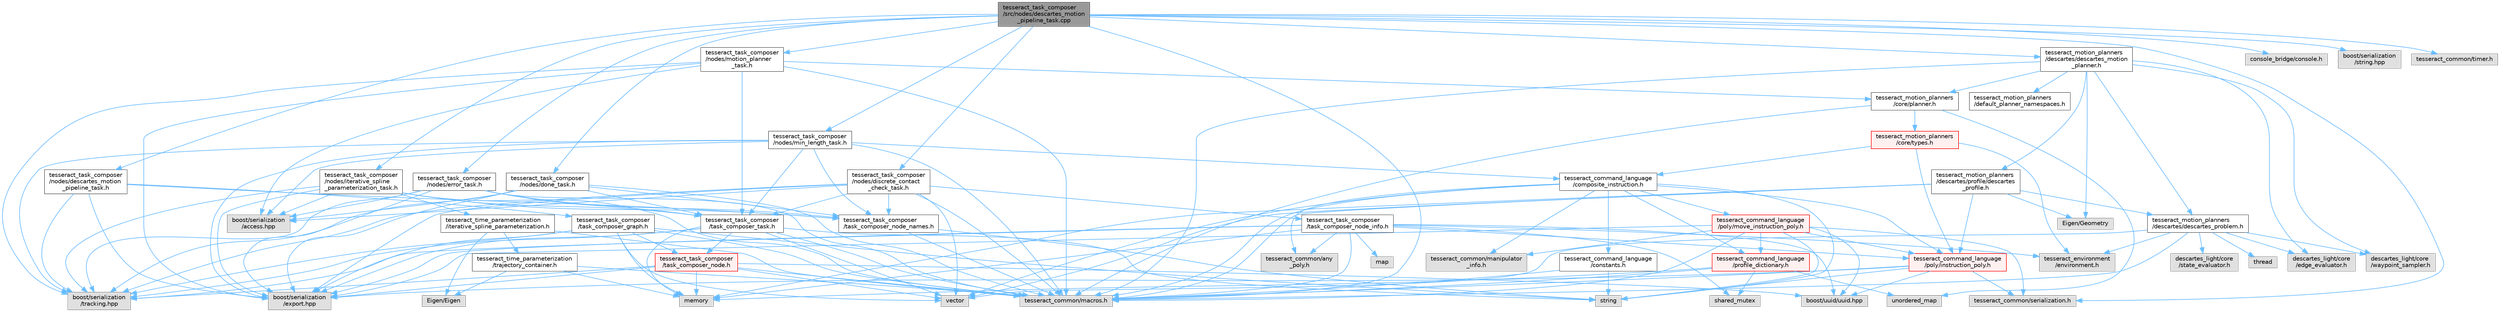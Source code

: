 digraph "tesseract_task_composer/src/nodes/descartes_motion_pipeline_task.cpp"
{
 // LATEX_PDF_SIZE
  bgcolor="transparent";
  edge [fontname=Helvetica,fontsize=10,labelfontname=Helvetica,labelfontsize=10];
  node [fontname=Helvetica,fontsize=10,shape=box,height=0.2,width=0.4];
  Node1 [label="tesseract_task_composer\l/src/nodes/descartes_motion\l_pipeline_task.cpp",height=0.2,width=0.4,color="gray40", fillcolor="grey60", style="filled", fontcolor="black",tooltip=" "];
  Node1 -> Node2 [color="steelblue1",style="solid"];
  Node2 [label="tesseract_common/macros.h",height=0.2,width=0.4,color="grey60", fillcolor="#E0E0E0", style="filled",tooltip=" "];
  Node1 -> Node3 [color="steelblue1",style="solid"];
  Node3 [label="console_bridge/console.h",height=0.2,width=0.4,color="grey60", fillcolor="#E0E0E0", style="filled",tooltip=" "];
  Node1 -> Node4 [color="steelblue1",style="solid"];
  Node4 [label="boost/serialization\l/string.hpp",height=0.2,width=0.4,color="grey60", fillcolor="#E0E0E0", style="filled",tooltip=" "];
  Node1 -> Node5 [color="steelblue1",style="solid"];
  Node5 [label="tesseract_common/timer.h",height=0.2,width=0.4,color="grey60", fillcolor="#E0E0E0", style="filled",tooltip=" "];
  Node1 -> Node6 [color="steelblue1",style="solid"];
  Node6 [label="tesseract_task_composer\l/nodes/descartes_motion\l_pipeline_task.h",height=0.2,width=0.4,color="grey40", fillcolor="white", style="filled",URL="$d4/d01/descartes__motion__pipeline__task_8h.html",tooltip=" "];
  Node6 -> Node7 [color="steelblue1",style="solid"];
  Node7 [label="tesseract_task_composer\l/task_composer_graph.h",height=0.2,width=0.4,color="grey40", fillcolor="white", style="filled",URL="$d4/d58/task__composer__graph_8h.html",tooltip="A task graph."];
  Node7 -> Node2 [color="steelblue1",style="solid"];
  Node7 -> Node8 [color="steelblue1",style="solid"];
  Node8 [label="string",height=0.2,width=0.4,color="grey60", fillcolor="#E0E0E0", style="filled",tooltip=" "];
  Node7 -> Node9 [color="steelblue1",style="solid"];
  Node9 [label="vector",height=0.2,width=0.4,color="grey60", fillcolor="#E0E0E0", style="filled",tooltip=" "];
  Node7 -> Node10 [color="steelblue1",style="solid"];
  Node10 [label="memory",height=0.2,width=0.4,color="grey60", fillcolor="#E0E0E0", style="filled",tooltip=" "];
  Node7 -> Node11 [color="steelblue1",style="solid"];
  Node11 [label="tesseract_task_composer\l/task_composer_node.h",height=0.2,width=0.4,color="red", fillcolor="#FFF0F0", style="filled",URL="$da/dbe/task__composer__node_8h.html",tooltip="A node in the pipeline."];
  Node11 -> Node2 [color="steelblue1",style="solid"];
  Node11 -> Node10 [color="steelblue1",style="solid"];
  Node11 -> Node9 [color="steelblue1",style="solid"];
  Node11 -> Node12 [color="steelblue1",style="solid"];
  Node12 [label="boost/uuid/uuid.hpp",height=0.2,width=0.4,color="grey60", fillcolor="#E0E0E0", style="filled",tooltip=" "];
  Node11 -> Node24 [color="steelblue1",style="solid"];
  Node24 [label="boost/serialization\l/export.hpp",height=0.2,width=0.4,color="grey60", fillcolor="#E0E0E0", style="filled",tooltip=" "];
  Node11 -> Node25 [color="steelblue1",style="solid"];
  Node25 [label="boost/serialization\l/tracking.hpp",height=0.2,width=0.4,color="grey60", fillcolor="#E0E0E0", style="filled",tooltip=" "];
  Node7 -> Node24 [color="steelblue1",style="solid"];
  Node7 -> Node25 [color="steelblue1",style="solid"];
  Node6 -> Node36 [color="steelblue1",style="solid"];
  Node36 [label="tesseract_task_composer\l/task_composer_node_names.h",height=0.2,width=0.4,color="grey40", fillcolor="white", style="filled",URL="$d3/da7/task__composer__node__names_8h.html",tooltip="Contains default node names."];
  Node36 -> Node2 [color="steelblue1",style="solid"];
  Node36 -> Node8 [color="steelblue1",style="solid"];
  Node6 -> Node24 [color="steelblue1",style="solid"];
  Node6 -> Node25 [color="steelblue1",style="solid"];
  Node1 -> Node37 [color="steelblue1",style="solid"];
  Node37 [label="tesseract_task_composer\l/nodes/motion_planner\l_task.h",height=0.2,width=0.4,color="grey40", fillcolor="white", style="filled",URL="$db/dd9/motion__planner__task_8h.html",tooltip="Task Composer motion planner task."];
  Node37 -> Node2 [color="steelblue1",style="solid"];
  Node37 -> Node38 [color="steelblue1",style="solid"];
  Node38 [label="boost/serialization\l/access.hpp",height=0.2,width=0.4,color="grey60", fillcolor="#E0E0E0", style="filled",tooltip=" "];
  Node37 -> Node39 [color="steelblue1",style="solid"];
  Node39 [label="tesseract_task_composer\l/task_composer_task.h",height=0.2,width=0.4,color="grey40", fillcolor="white", style="filled",URL="$da/d71/task__composer__task_8h.html",tooltip="A task in the pipeline."];
  Node39 -> Node2 [color="steelblue1",style="solid"];
  Node39 -> Node8 [color="steelblue1",style="solid"];
  Node39 -> Node9 [color="steelblue1",style="solid"];
  Node39 -> Node10 [color="steelblue1",style="solid"];
  Node39 -> Node11 [color="steelblue1",style="solid"];
  Node39 -> Node24 [color="steelblue1",style="solid"];
  Node39 -> Node25 [color="steelblue1",style="solid"];
  Node37 -> Node40 [color="steelblue1",style="solid"];
  Node40 [label="tesseract_motion_planners\l/core/planner.h",height=0.2,width=0.4,color="grey40", fillcolor="white", style="filled",URL="$d7/d8c/planner_8h.html",tooltip="Planner Interface Class."];
  Node40 -> Node2 [color="steelblue1",style="solid"];
  Node40 -> Node19 [color="steelblue1",style="solid"];
  Node19 [label="unordered_map",height=0.2,width=0.4,color="grey60", fillcolor="#E0E0E0", style="filled",tooltip=" "];
  Node40 -> Node41 [color="steelblue1",style="solid"];
  Node41 [label="tesseract_motion_planners\l/core/types.h",height=0.2,width=0.4,color="red", fillcolor="#FFF0F0", style="filled",URL="$d1/d6d/tesseract__motion__planners_2core_2include_2tesseract__motion__planners_2core_2types_8h.html",tooltip=" "];
  Node41 -> Node28 [color="steelblue1",style="solid"];
  Node28 [label="tesseract_environment\l/environment.h",height=0.2,width=0.4,color="grey60", fillcolor="#E0E0E0", style="filled",tooltip=" "];
  Node41 -> Node29 [color="steelblue1",style="solid"];
  Node29 [label="tesseract_command_language\l/poly/instruction_poly.h",height=0.2,width=0.4,color="red", fillcolor="#FFF0F0", style="filled",URL="$d1/db1/instruction__poly_8h.html",tooltip=" "];
  Node29 -> Node2 [color="steelblue1",style="solid"];
  Node29 -> Node8 [color="steelblue1",style="solid"];
  Node29 -> Node24 [color="steelblue1",style="solid"];
  Node29 -> Node12 [color="steelblue1",style="solid"];
  Node29 -> Node33 [color="steelblue1",style="solid"];
  Node33 [label="tesseract_common/serialization.h",height=0.2,width=0.4,color="grey60", fillcolor="#E0E0E0", style="filled",tooltip=" "];
  Node41 -> Node43 [color="steelblue1",style="solid"];
  Node43 [label="tesseract_command_language\l/composite_instruction.h",height=0.2,width=0.4,color="grey40", fillcolor="white", style="filled",URL="$d5/df7/composite__instruction_8h.html",tooltip=" "];
  Node43 -> Node2 [color="steelblue1",style="solid"];
  Node43 -> Node9 [color="steelblue1",style="solid"];
  Node43 -> Node8 [color="steelblue1",style="solid"];
  Node43 -> Node29 [color="steelblue1",style="solid"];
  Node43 -> Node44 [color="steelblue1",style="solid"];
  Node44 [label="tesseract_command_language\l/poly/move_instruction_poly.h",height=0.2,width=0.4,color="red", fillcolor="#FFF0F0", style="filled",URL="$dc/df1/move__instruction__poly_8h.html",tooltip="The move instruction interface."];
  Node44 -> Node2 [color="steelblue1",style="solid"];
  Node44 -> Node8 [color="steelblue1",style="solid"];
  Node44 -> Node24 [color="steelblue1",style="solid"];
  Node44 -> Node12 [color="steelblue1",style="solid"];
  Node44 -> Node29 [color="steelblue1",style="solid"];
  Node44 -> Node15 [color="steelblue1",style="solid"];
  Node15 [label="tesseract_command_language\l/profile_dictionary.h",height=0.2,width=0.4,color="red", fillcolor="#FFF0F0", style="filled",URL="$dd/dd6/profile__dictionary_8h.html",tooltip="This is a profile dictionary for storing all profiles."];
  Node15 -> Node2 [color="steelblue1",style="solid"];
  Node15 -> Node19 [color="steelblue1",style="solid"];
  Node15 -> Node10 [color="steelblue1",style="solid"];
  Node15 -> Node21 [color="steelblue1",style="solid"];
  Node21 [label="shared_mutex",height=0.2,width=0.4,color="grey60", fillcolor="#E0E0E0", style="filled",tooltip=" "];
  Node44 -> Node49 [color="steelblue1",style="solid"];
  Node49 [label="tesseract_common/manipulator\l_info.h",height=0.2,width=0.4,color="grey60", fillcolor="#E0E0E0", style="filled",tooltip=" "];
  Node44 -> Node33 [color="steelblue1",style="solid"];
  Node43 -> Node50 [color="steelblue1",style="solid"];
  Node50 [label="tesseract_command_language\l/constants.h",height=0.2,width=0.4,color="grey40", fillcolor="white", style="filled",URL="$d2/d6f/constants_8h.html",tooltip="Containst Tesseract Command Language constants."];
  Node50 -> Node2 [color="steelblue1",style="solid"];
  Node50 -> Node8 [color="steelblue1",style="solid"];
  Node43 -> Node15 [color="steelblue1",style="solid"];
  Node43 -> Node49 [color="steelblue1",style="solid"];
  Node43 -> Node23 [color="steelblue1",style="solid"];
  Node23 [label="tesseract_common/any\l_poly.h",height=0.2,width=0.4,color="grey60", fillcolor="#E0E0E0", style="filled",tooltip=" "];
  Node37 -> Node24 [color="steelblue1",style="solid"];
  Node37 -> Node25 [color="steelblue1",style="solid"];
  Node1 -> Node51 [color="steelblue1",style="solid"];
  Node51 [label="tesseract_task_composer\l/nodes/min_length_task.h",height=0.2,width=0.4,color="grey40", fillcolor="white", style="filled",URL="$d3/d6c/min__length__task_8h.html",tooltip="Task for processing the seed so it meets a minimum length. Planners like trajopt need at least 10 sta..."];
  Node51 -> Node2 [color="steelblue1",style="solid"];
  Node51 -> Node38 [color="steelblue1",style="solid"];
  Node51 -> Node39 [color="steelblue1",style="solid"];
  Node51 -> Node36 [color="steelblue1",style="solid"];
  Node51 -> Node43 [color="steelblue1",style="solid"];
  Node51 -> Node24 [color="steelblue1",style="solid"];
  Node51 -> Node25 [color="steelblue1",style="solid"];
  Node1 -> Node52 [color="steelblue1",style="solid"];
  Node52 [label="tesseract_task_composer\l/nodes/discrete_contact\l_check_task.h",height=0.2,width=0.4,color="grey40", fillcolor="white", style="filled",URL="$d1/d26/discrete__contact__check__task_8h.html",tooltip="Discrete Collision check trajectory task."];
  Node52 -> Node2 [color="steelblue1",style="solid"];
  Node52 -> Node38 [color="steelblue1",style="solid"];
  Node52 -> Node9 [color="steelblue1",style="solid"];
  Node52 -> Node39 [color="steelblue1",style="solid"];
  Node52 -> Node26 [color="steelblue1",style="solid"];
  Node26 [label="tesseract_task_composer\l/task_composer_node_info.h",height=0.2,width=0.4,color="grey40", fillcolor="white", style="filled",URL="$d7/d2c/task__composer__node__info_8h.html",tooltip="Task composer node info."];
  Node26 -> Node2 [color="steelblue1",style="solid"];
  Node26 -> Node10 [color="steelblue1",style="solid"];
  Node26 -> Node21 [color="steelblue1",style="solid"];
  Node26 -> Node27 [color="steelblue1",style="solid"];
  Node27 [label="map",height=0.2,width=0.4,color="grey60", fillcolor="#E0E0E0", style="filled",tooltip=" "];
  Node26 -> Node12 [color="steelblue1",style="solid"];
  Node26 -> Node28 [color="steelblue1",style="solid"];
  Node26 -> Node29 [color="steelblue1",style="solid"];
  Node26 -> Node23 [color="steelblue1",style="solid"];
  Node26 -> Node24 [color="steelblue1",style="solid"];
  Node26 -> Node25 [color="steelblue1",style="solid"];
  Node52 -> Node36 [color="steelblue1",style="solid"];
  Node52 -> Node24 [color="steelblue1",style="solid"];
  Node52 -> Node25 [color="steelblue1",style="solid"];
  Node1 -> Node53 [color="steelblue1",style="solid"];
  Node53 [label="tesseract_task_composer\l/nodes/iterative_spline\l_parameterization_task.h",height=0.2,width=0.4,color="grey40", fillcolor="white", style="filled",URL="$d3/db1/iterative__spline__parameterization__task_8h.html",tooltip="Perform iterative spline time parameterization."];
  Node53 -> Node2 [color="steelblue1",style="solid"];
  Node53 -> Node38 [color="steelblue1",style="solid"];
  Node53 -> Node39 [color="steelblue1",style="solid"];
  Node53 -> Node36 [color="steelblue1",style="solid"];
  Node53 -> Node54 [color="steelblue1",style="solid"];
  Node54 [label="tesseract_time_parameterization\l/iterative_spline_parameterization.h",height=0.2,width=0.4,color="grey40", fillcolor="white", style="filled",URL="$d3/d2c/iterative__spline__parameterization_8h.html",tooltip=" "];
  Node54 -> Node2 [color="steelblue1",style="solid"];
  Node54 -> Node55 [color="steelblue1",style="solid"];
  Node55 [label="Eigen/Eigen",height=0.2,width=0.4,color="grey60", fillcolor="#E0E0E0", style="filled",tooltip=" "];
  Node54 -> Node56 [color="steelblue1",style="solid"];
  Node56 [label="tesseract_time_parameterization\l/trajectory_container.h",height=0.2,width=0.4,color="grey40", fillcolor="white", style="filled",URL="$d5/de8/trajectory__container_8h.html",tooltip="Creates an interface for contaning different trajectory data structures."];
  Node56 -> Node2 [color="steelblue1",style="solid"];
  Node56 -> Node55 [color="steelblue1",style="solid"];
  Node56 -> Node10 [color="steelblue1",style="solid"];
  Node53 -> Node24 [color="steelblue1",style="solid"];
  Node53 -> Node25 [color="steelblue1",style="solid"];
  Node1 -> Node57 [color="steelblue1",style="solid"];
  Node57 [label="tesseract_task_composer\l/nodes/done_task.h",height=0.2,width=0.4,color="grey40", fillcolor="white", style="filled",URL="$d5/d86/done__task_8h.html",tooltip=" "];
  Node57 -> Node2 [color="steelblue1",style="solid"];
  Node57 -> Node38 [color="steelblue1",style="solid"];
  Node57 -> Node39 [color="steelblue1",style="solid"];
  Node57 -> Node36 [color="steelblue1",style="solid"];
  Node57 -> Node24 [color="steelblue1",style="solid"];
  Node57 -> Node25 [color="steelblue1",style="solid"];
  Node1 -> Node58 [color="steelblue1",style="solid"];
  Node58 [label="tesseract_task_composer\l/nodes/error_task.h",height=0.2,width=0.4,color="grey40", fillcolor="white", style="filled",URL="$d4/d4c/error__task_8h.html",tooltip=" "];
  Node58 -> Node2 [color="steelblue1",style="solid"];
  Node58 -> Node38 [color="steelblue1",style="solid"];
  Node58 -> Node39 [color="steelblue1",style="solid"];
  Node58 -> Node36 [color="steelblue1",style="solid"];
  Node58 -> Node24 [color="steelblue1",style="solid"];
  Node58 -> Node25 [color="steelblue1",style="solid"];
  Node1 -> Node59 [color="steelblue1",style="solid"];
  Node59 [label="tesseract_motion_planners\l/descartes/descartes_motion\l_planner.h",height=0.2,width=0.4,color="grey40", fillcolor="white", style="filled",URL="$d4/dd8/descartes__motion__planner_8h.html",tooltip=" "];
  Node59 -> Node2 [color="steelblue1",style="solid"];
  Node59 -> Node60 [color="steelblue1",style="solid"];
  Node60 [label="descartes_light/core\l/edge_evaluator.h",height=0.2,width=0.4,color="grey60", fillcolor="#E0E0E0", style="filled",tooltip=" "];
  Node59 -> Node61 [color="steelblue1",style="solid"];
  Node61 [label="descartes_light/core\l/waypoint_sampler.h",height=0.2,width=0.4,color="grey60", fillcolor="#E0E0E0", style="filled",tooltip=" "];
  Node59 -> Node62 [color="steelblue1",style="solid"];
  Node62 [label="Eigen/Geometry",height=0.2,width=0.4,color="grey60", fillcolor="#E0E0E0", style="filled",tooltip=" "];
  Node59 -> Node63 [color="steelblue1",style="solid"];
  Node63 [label="tesseract_motion_planners\l/default_planner_namespaces.h",height=0.2,width=0.4,color="grey40", fillcolor="white", style="filled",URL="$de/d3a/default__planner__namespaces_8h.html",tooltip="A collection of motion planner profile namespaces."];
  Node59 -> Node40 [color="steelblue1",style="solid"];
  Node59 -> Node64 [color="steelblue1",style="solid"];
  Node64 [label="tesseract_motion_planners\l/descartes/descartes_problem.h",height=0.2,width=0.4,color="grey40", fillcolor="white", style="filled",URL="$d0/d7d/descartes__problem_8h.html",tooltip=" "];
  Node64 -> Node2 [color="steelblue1",style="solid"];
  Node64 -> Node60 [color="steelblue1",style="solid"];
  Node64 -> Node65 [color="steelblue1",style="solid"];
  Node65 [label="descartes_light/core\l/state_evaluator.h",height=0.2,width=0.4,color="grey60", fillcolor="#E0E0E0", style="filled",tooltip=" "];
  Node64 -> Node61 [color="steelblue1",style="solid"];
  Node64 -> Node66 [color="steelblue1",style="solid"];
  Node66 [label="thread",height=0.2,width=0.4,color="grey60", fillcolor="#E0E0E0", style="filled",tooltip=" "];
  Node64 -> Node9 [color="steelblue1",style="solid"];
  Node64 -> Node28 [color="steelblue1",style="solid"];
  Node59 -> Node67 [color="steelblue1",style="solid"];
  Node67 [label="tesseract_motion_planners\l/descartes/profile/descartes\l_profile.h",height=0.2,width=0.4,color="grey40", fillcolor="white", style="filled",URL="$dd/db6/descartes__profile_8h.html",tooltip=" "];
  Node67 -> Node2 [color="steelblue1",style="solid"];
  Node67 -> Node9 [color="steelblue1",style="solid"];
  Node67 -> Node10 [color="steelblue1",style="solid"];
  Node67 -> Node62 [color="steelblue1",style="solid"];
  Node67 -> Node29 [color="steelblue1",style="solid"];
  Node67 -> Node64 [color="steelblue1",style="solid"];
  Node1 -> Node33 [color="steelblue1",style="solid"];
}
